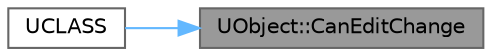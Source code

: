 digraph "UObject::CanEditChange"
{
 // INTERACTIVE_SVG=YES
 // LATEX_PDF_SIZE
  bgcolor="transparent";
  edge [fontname=Helvetica,fontsize=10,labelfontname=Helvetica,labelfontsize=10];
  node [fontname=Helvetica,fontsize=10,shape=box,height=0.2,width=0.4];
  rankdir="RL";
  Node1 [id="Node000001",label="UObject::CanEditChange",height=0.2,width=0.4,color="gray40", fillcolor="grey60", style="filled", fontcolor="black",tooltip="Called by the editor to query whether a property of this object is allowed to be modified."];
  Node1 -> Node2 [id="edge1_Node000001_Node000002",dir="back",color="steelblue1",style="solid",tooltip=" "];
  Node2 [id="Node000002",label="UCLASS",height=0.2,width=0.4,color="grey40", fillcolor="white", style="filled",URL="$de/d1e/WorldPartition_8h.html#a423673fc0112544852d21aa5fa46cd19",tooltip=" "];
}
